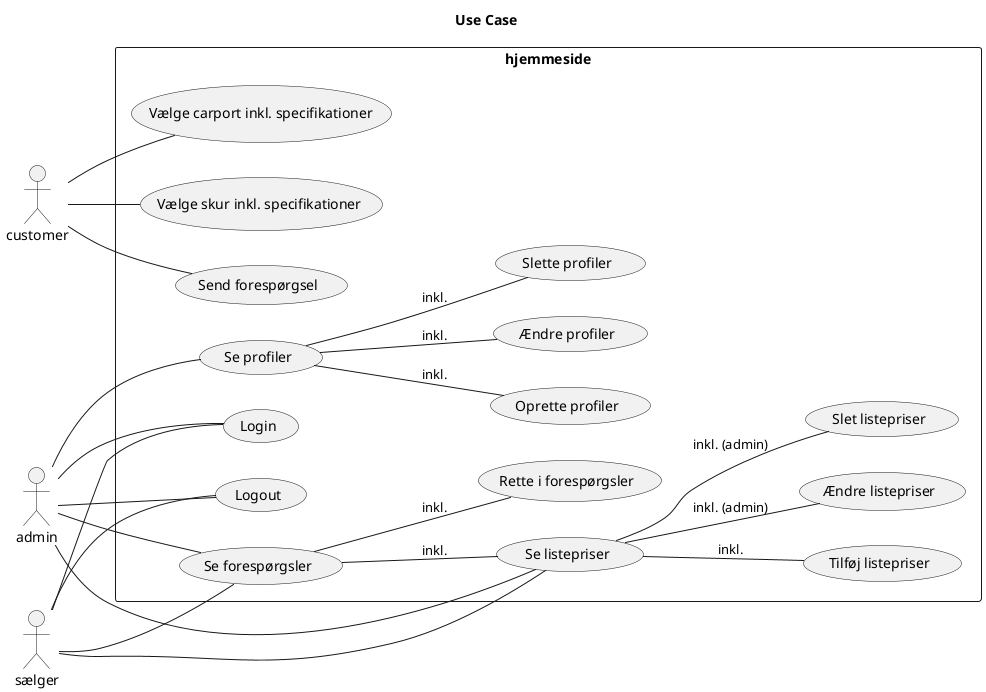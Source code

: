 @startuml
Title Use Case
left to right direction

actor customer
actor sælger
actor admin

rectangle hjemmeside {
    customer -- (Vælge carport inkl. specifikationer)
    customer -- (Vælge skur inkl. specifikationer)
    customer -- (Send forespørgsel)


    sælger -- (Login)
    sælger -- (Logout)
    sælger -- (Se forespørgsler)
    (Se forespørgsler) -- (Rette i forespørgsler) : inkl.
    (Se forespørgsler) -- (Se listepriser) : inkl.
    sælger -- (Se listepriser)



    admin -- (Login)
    admin -- (Logout)
    admin -- (Se profiler)
    (Se profiler) -- (Oprette profiler) : inkl.
    (Se profiler) -- (Ændre profiler) : inkl.
    (Se profiler) -- (Slette profiler) : inkl.
    admin -- (Se forespørgsler)
    admin -- (Se listepriser)
    (Se listepriser) -- (Tilføj listepriser) : inkl.
    (Se listepriser) -- (Ændre listepriser) : inkl. (admin)
    (Se listepriser) -- (Slet listepriser) : inkl. (admin)
}

@enduml